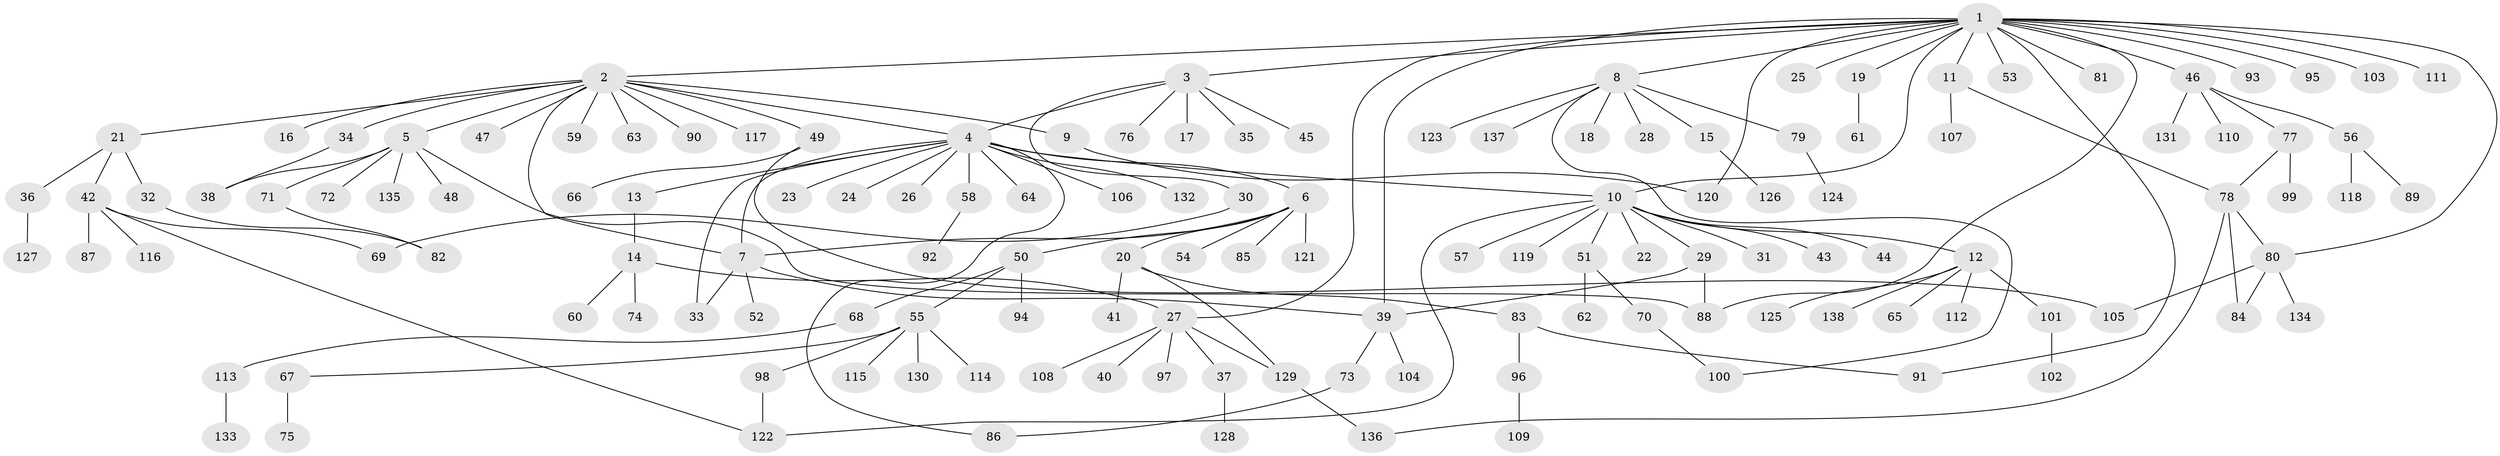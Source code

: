 // coarse degree distribution, {1: 0.5567010309278351, 7: 0.020618556701030927, 2: 0.18556701030927836, 14: 0.010309278350515464, 13: 0.010309278350515464, 4: 0.07216494845360824, 6: 0.030927835051546393, 3: 0.07216494845360824, 11: 0.010309278350515464, 19: 0.010309278350515464, 5: 0.020618556701030927}
// Generated by graph-tools (version 1.1) at 2025/36/03/04/25 23:36:54]
// undirected, 138 vertices, 162 edges
graph export_dot {
  node [color=gray90,style=filled];
  1;
  2;
  3;
  4;
  5;
  6;
  7;
  8;
  9;
  10;
  11;
  12;
  13;
  14;
  15;
  16;
  17;
  18;
  19;
  20;
  21;
  22;
  23;
  24;
  25;
  26;
  27;
  28;
  29;
  30;
  31;
  32;
  33;
  34;
  35;
  36;
  37;
  38;
  39;
  40;
  41;
  42;
  43;
  44;
  45;
  46;
  47;
  48;
  49;
  50;
  51;
  52;
  53;
  54;
  55;
  56;
  57;
  58;
  59;
  60;
  61;
  62;
  63;
  64;
  65;
  66;
  67;
  68;
  69;
  70;
  71;
  72;
  73;
  74;
  75;
  76;
  77;
  78;
  79;
  80;
  81;
  82;
  83;
  84;
  85;
  86;
  87;
  88;
  89;
  90;
  91;
  92;
  93;
  94;
  95;
  96;
  97;
  98;
  99;
  100;
  101;
  102;
  103;
  104;
  105;
  106;
  107;
  108;
  109;
  110;
  111;
  112;
  113;
  114;
  115;
  116;
  117;
  118;
  119;
  120;
  121;
  122;
  123;
  124;
  125;
  126;
  127;
  128;
  129;
  130;
  131;
  132;
  133;
  134;
  135;
  136;
  137;
  138;
  1 -- 2;
  1 -- 3;
  1 -- 8;
  1 -- 10;
  1 -- 11;
  1 -- 19;
  1 -- 25;
  1 -- 27;
  1 -- 39;
  1 -- 46;
  1 -- 53;
  1 -- 80;
  1 -- 81;
  1 -- 88;
  1 -- 91;
  1 -- 93;
  1 -- 95;
  1 -- 103;
  1 -- 111;
  1 -- 120;
  2 -- 4;
  2 -- 5;
  2 -- 7;
  2 -- 9;
  2 -- 16;
  2 -- 21;
  2 -- 34;
  2 -- 47;
  2 -- 49;
  2 -- 59;
  2 -- 63;
  2 -- 90;
  2 -- 117;
  3 -- 4;
  3 -- 17;
  3 -- 30;
  3 -- 35;
  3 -- 45;
  3 -- 76;
  4 -- 6;
  4 -- 7;
  4 -- 10;
  4 -- 13;
  4 -- 23;
  4 -- 24;
  4 -- 26;
  4 -- 33;
  4 -- 58;
  4 -- 64;
  4 -- 86;
  4 -- 106;
  4 -- 132;
  5 -- 38;
  5 -- 48;
  5 -- 71;
  5 -- 72;
  5 -- 88;
  5 -- 135;
  6 -- 7;
  6 -- 20;
  6 -- 50;
  6 -- 54;
  6 -- 85;
  6 -- 121;
  7 -- 33;
  7 -- 39;
  7 -- 52;
  8 -- 15;
  8 -- 18;
  8 -- 28;
  8 -- 79;
  8 -- 100;
  8 -- 123;
  8 -- 137;
  9 -- 120;
  10 -- 12;
  10 -- 22;
  10 -- 29;
  10 -- 31;
  10 -- 43;
  10 -- 44;
  10 -- 51;
  10 -- 57;
  10 -- 119;
  10 -- 122;
  11 -- 78;
  11 -- 107;
  12 -- 65;
  12 -- 101;
  12 -- 112;
  12 -- 125;
  12 -- 138;
  13 -- 14;
  14 -- 27;
  14 -- 60;
  14 -- 74;
  15 -- 126;
  19 -- 61;
  20 -- 41;
  20 -- 83;
  20 -- 129;
  21 -- 32;
  21 -- 36;
  21 -- 42;
  27 -- 37;
  27 -- 40;
  27 -- 97;
  27 -- 108;
  27 -- 129;
  29 -- 39;
  29 -- 88;
  30 -- 69;
  32 -- 82;
  34 -- 38;
  36 -- 127;
  37 -- 128;
  39 -- 73;
  39 -- 104;
  42 -- 69;
  42 -- 87;
  42 -- 116;
  42 -- 122;
  46 -- 56;
  46 -- 77;
  46 -- 110;
  46 -- 131;
  49 -- 66;
  49 -- 105;
  50 -- 55;
  50 -- 68;
  50 -- 94;
  51 -- 62;
  51 -- 70;
  55 -- 67;
  55 -- 98;
  55 -- 114;
  55 -- 115;
  55 -- 130;
  56 -- 89;
  56 -- 118;
  58 -- 92;
  67 -- 75;
  68 -- 113;
  70 -- 100;
  71 -- 82;
  73 -- 86;
  77 -- 78;
  77 -- 99;
  78 -- 80;
  78 -- 84;
  78 -- 136;
  79 -- 124;
  80 -- 84;
  80 -- 105;
  80 -- 134;
  83 -- 91;
  83 -- 96;
  96 -- 109;
  98 -- 122;
  101 -- 102;
  113 -- 133;
  129 -- 136;
}
